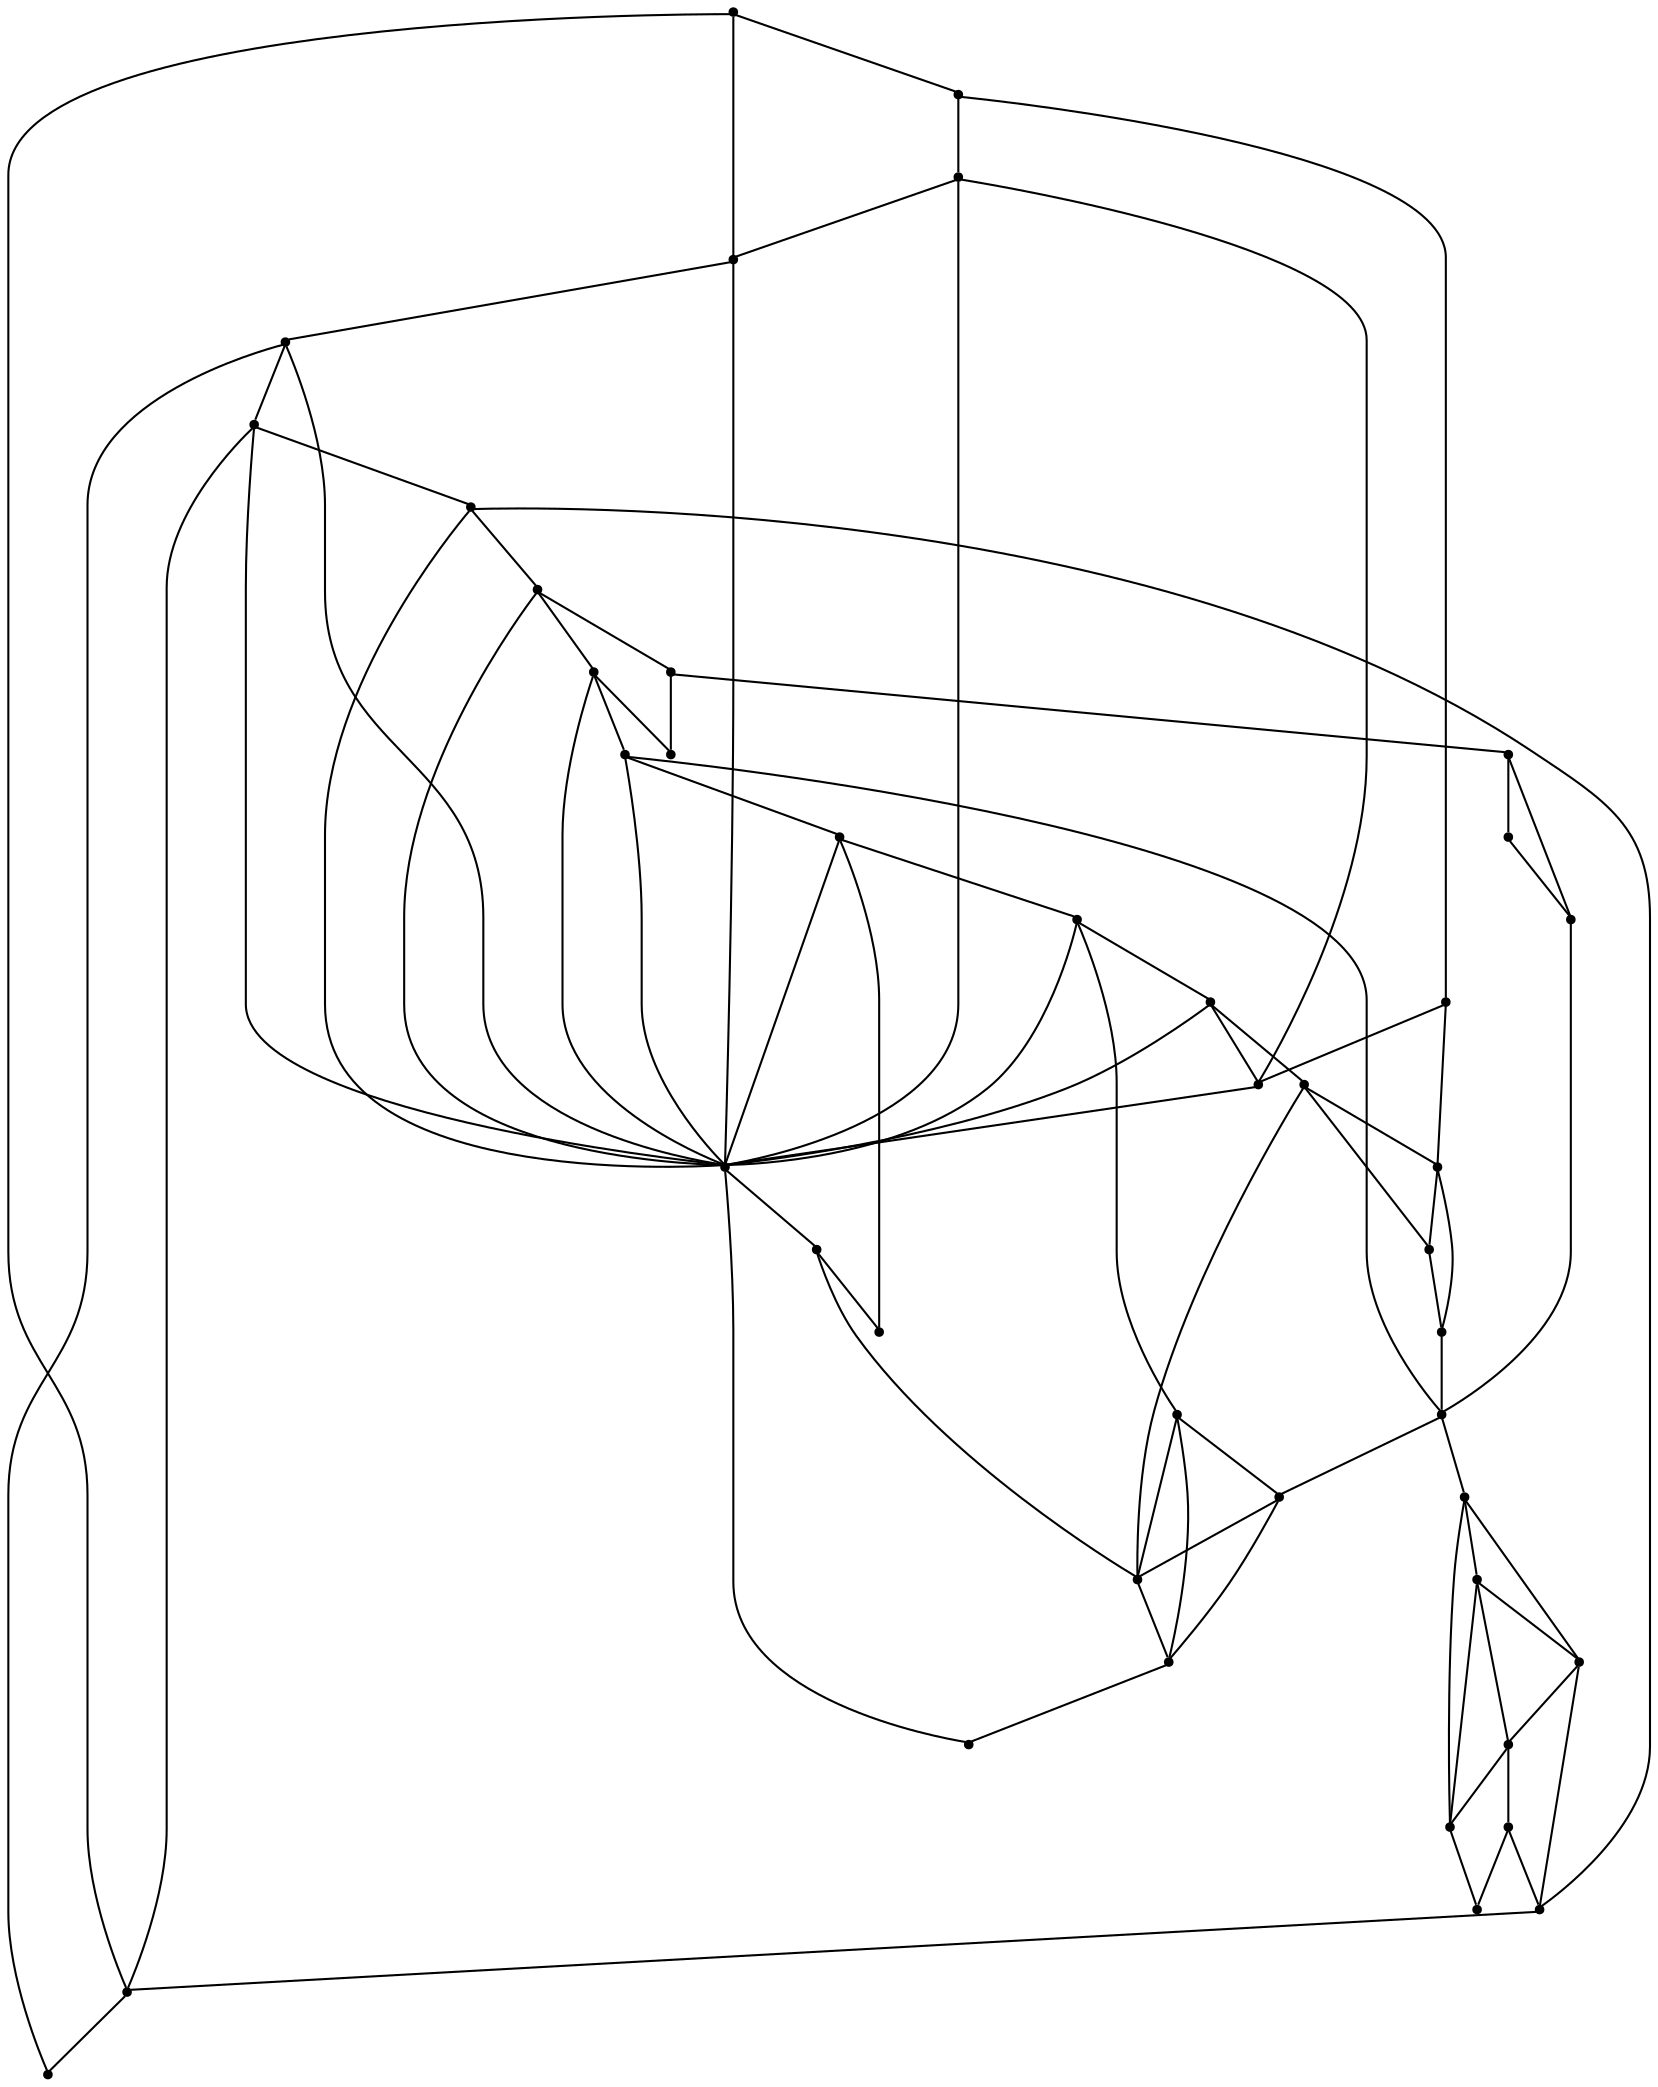 graph {
  node [shape=point,comment="{\"directed\":false,\"doi\":\"10.1007/978-3-031-49275-4_6\",\"figure\":\"9 (3)\"}"]

  v0 [pos="1058.4686215034703,431.88611489231084"]
  v1 [pos="950.1180274049758,331.8714076396276"]
  v2 [pos="1020.8334508555645,471.2460999977769"]
  v3 [pos="997.0380290688322,478.2097094520311"]
  v4 [pos="1033.5354916443916,437.061894305877"]
  v5 [pos="993.933324574732,410.27471141142814"]
  v6 [pos="750.0861613769855,340.2059665773511"]
  v7 [pos="880.7903257880171,705.2096936009339"]
  v8 [pos="850.1020943909806,723.595677712637"]
  v9 [pos="950.1180274049758,556.9044989581648"]
  v10 [pos="999.9551318336191,444.0379669372535"]
  v11 [pos="885.7535925545916,726.5670008788506"]
  v12 [pos="823.956269817985,699.1795506780959"]
  v13 [pos="766.7179822766473,530.6631523515687"]
  v14 [pos="746.1855365556651,538.9852481121698"]
  v15 [pos="780.9119345215025,509.52662135410674"]
  v16 [pos="950.1180274049757,731.9302366503606"]
  v17 [pos="781.9454370743465,492.37830703582904"]
  v18 [pos="771.8437810388576,471.20845611585605"]
  v19 [pos="757.0997889809155,460.90293473891063"]
  v20 [pos="743.8893587925938,457.9524683180856"]
  v21 [pos="741.751500292486,498.56259434255446"]
  v22 [pos="866.7714165599798,623.5809704599537"]
  v23 [pos="701.8743292133873,506.5387654019145"]
  v24 [pos="712.9958639832284,527.3169164694675"]
  v25 [pos="727.8534408522835,460.344380923382"]
  v26 [pos="712.9958639832284,469.80825631873176"]
  v27 [pos="702.799477102474,486.87746761486505"]
  v28 [pos="683.4088727009887,556.9044989581648"]
  v29 [pos="658.4048894474898,515.2317042695469"]
  v30 [pos="625.0662451094915,623.5809704599537"]
  v31 [pos="658.4048894474898,665.2537651485718"]
  v32 [pos="1041.7992993344715,498.56259434255446"]
  v33 [pos="925.114044151477,415.2169970168636"]
  v34 [pos="900.1100608979782,448.55523276775807"]
  v35 [pos="883.440738728979,406.88243807914"]
  v36 [pos="800.0941278839831,573.573616833612"]
  v37 [pos="833.4327722219814,415.2169970168636"]
  v38 [pos="850.1020943909806,481.89347646710735"]
  v39 [pos="708.4128559544876,406.88243807914"]
  v40 [pos="691.7435337854884,623.5809704599537"]
  v41 [pos="658.4048894474898,473.5589095809288"]
  v42 [pos="633.4009061939912,390.2133202036928"]

  v0 -- v1 [id="-1",pos="1058.4686215034703,431.88611489231084 1058.4686374005748,387.43377735483284 1022.3504161481658,354.0955416039384 950.1180274049758,331.8714076396276"]
  v30 -- v40 [id="-2",pos="625.0662451094915,623.5809704599537 691.7435337854884,623.5809704599537 691.7435337854884,623.5809704599537 691.7435337854884,623.5809704599537"]
  v30 -- v31 [id="-3",pos="625.0662451094915,623.5809704599537 658.4048894474898,665.2537651485718 658.4048894474898,665.2537651485718 658.4048894474898,665.2537651485718"]
  v42 -- v6 [id="-4",pos="633.4009061939912,390.2133202036928 750.0861613769855,340.2059665773511 750.0861613769855,340.2059665773511 750.0861613769855,340.2059665773511"]
  v42 -- v41 [id="-5",pos="633.4009061939912,390.2133202036928 658.4048894474898,473.5589095809288 658.4048894474898,473.5589095809288 658.4048894474898,473.5589095809288"]
  v42 -- v26 [id="-6",pos="633.4009061939912,390.2133202036928 712.9958639832284,469.80825631873176 712.9958639832284,469.80825631873176 712.9958639832284,469.80825631873176"]
  v26 -- v21 [id="-7",pos="712.9958639832284,469.80825631873176 741.751500292486,498.56259434255446 741.751500292486,498.56259434255446 741.751500292486,498.56259434255446"]
  v29 -- v23 [id="-8",pos="658.4048894474898,515.2317042695469 701.8743292133873,506.5387654019145 701.8743292133873,506.5387654019145 701.8743292133873,506.5387654019145"]
  v23 -- v21 [id="-9",pos="701.8743292133873,506.5387654019145 741.751500292486,498.56259434255446 741.751500292486,498.56259434255446 741.751500292486,498.56259434255446"]
  v41 -- v29 [id="-10",pos="658.4048894474898,473.5589095809288 658.4048894474898,515.2317042695469 658.4048894474898,515.2317042695469 658.4048894474898,515.2317042695469"]
  v41 -- v27 [id="-11",pos="658.4048894474898,473.5589095809288 702.799477102474,486.87746761486505 702.799477102474,486.87746761486505 702.799477102474,486.87746761486505"]
  v27 -- v21 [id="-12",pos="702.799477102474,486.87746761486505 741.751500292486,498.56259434255446 741.751500292486,498.56259434255446 741.751500292486,498.56259434255446"]
  v28 -- v30 [id="-13",pos="683.4088727009887,556.9044989581648 625.0662451094915,623.5809704599537 625.0662451094915,623.5809704599537 625.0662451094915,623.5809704599537"]
  v40 -- v31 [id="-14",pos="691.7435337854884,623.5809704599537 658.4048894474898,665.2537651485718 658.4048894474898,665.2537651485718 658.4048894474898,665.2537651485718"]
  v40 -- v28 [id="-15",pos="691.7435337854884,623.5809704599537 683.4088727009887,556.9044989581648 683.4088727009887,556.9044989581648 683.4088727009887,556.9044989581648"]
  v21 -- v15 [id="-16",pos="741.751500292486,498.56259434255446 780.9119345215025,509.52662135410674 780.9119345215025,509.52662135410674 780.9119345215025,509.52662135410674"]
  v15 -- v9 [id="-17",pos="780.9119345215025,509.52662135410674 950.1180274049758,556.9044989581648 950.1180274049758,556.9044989581648 950.1180274049758,556.9044989581648"]
  v21 -- v17 [id="-18",pos="741.751500292486,498.56259434255446 781.9454370743465,492.37830703582904 781.9454370743465,492.37830703582904 781.9454370743465,492.37830703582904"]
  v17 -- v38 [id="-19",pos="781.9454370743465,492.37830703582904 850.1020943909806,481.89347646710735 850.1020943909806,481.89347646710735 850.1020943909806,481.89347646710735"]
  v21 -- v13 [id="-20",pos="741.751500292486,498.56259434255446 766.7179822766473,530.6631523515687 766.7179822766473,530.6631523515687 766.7179822766473,530.6631523515687"]
  v13 -- v36 [id="-21",pos="766.7179822766473,530.6631523515687 800.0941278839831,573.573616833612 800.0941278839831,573.573616833612 800.0941278839831,573.573616833612"]
  v21 -- v20 [id="-22",pos="741.751500292486,498.56259434255446 743.8893587925938,457.9524683180856 743.8893587925938,457.9524683180856 743.8893587925938,457.9524683180856"]
  v20 -- v6 [id="-23",pos="743.8893587925938,457.9524683180856 750.0861613769855,340.2059665773511 750.0861613769855,340.2059665773511 750.0861613769855,340.2059665773511"]
  v21 -- v24 [id="-24",pos="741.751500292486,498.56259434255446 712.9958639832284,527.3169164694675 712.9958639832284,527.3169164694675 712.9958639832284,527.3169164694675"]
  v24 -- v28 [id="-25",pos="712.9958639832284,527.3169164694675 683.4088727009887,556.9044989581648 683.4088727009887,556.9044989581648 683.4088727009887,556.9044989581648"]
  v21 -- v18 [id="-26",pos="741.751500292486,498.56259434255446 771.8437810388576,471.20845611585605 771.8437810388576,471.20845611585605 771.8437810388576,471.20845611585605"]
  v18 -- v37 [id="-27",pos="771.8437810388576,471.20845611585605 833.4327722219814,415.2169970168636 833.4327722219814,415.2169970168636 833.4327722219814,415.2169970168636"]
  v21 -- v25 [id="-28",pos="741.751500292486,498.56259434255446 727.8534408522835,460.344380923382 727.8534408522835,460.344380923382 727.8534408522835,460.344380923382"]
  v25 -- v39 [id="-29",pos="727.8534408522835,460.344380923382 708.4128559544876,406.88243807914 708.4128559544876,406.88243807914 708.4128559544876,406.88243807914"]
  v6 -- v39 [id="-30",pos="750.0861613769855,340.2059665773511 708.4128559544876,406.88243807914 708.4128559544876,406.88243807914 708.4128559544876,406.88243807914"]
  v37 -- v38 [id="-31",pos="833.4327722219814,415.2169970168636 850.1020943909806,481.89347646710735 850.1020943909806,481.89347646710735 850.1020943909806,481.89347646710735"]
  v37 -- v35 [id="-32",pos="833.4327722219814,415.2169970168636 883.440738728979,406.88243807914 883.440738728979,406.88243807914 883.440738728979,406.88243807914"]
  v8 -- v11 [id="-33",pos="850.1020943909806,723.595677712637 885.7535925545916,726.5670008788506 885.7535925545916,726.5670008788506 885.7535925545916,726.5670008788506"]
  v11 -- v16 [id="-34",pos="885.7535925545916,726.5670008788506 950.1180274049757,731.9302366503606 950.1180274049757,731.9302366503606 950.1180274049757,731.9302366503606"]
  v22 -- v36 [id="-35",pos="866.7714165599798,623.5809704599537 800.0941278839831,573.573616833612 800.0941278839831,573.573616833612 800.0941278839831,573.573616833612"]
  v22 -- v8 [id="-36",pos="866.7714165599798,623.5809704599537 850.1020943909806,723.595677712637 850.1020943909806,723.595677712637 850.1020943909806,723.595677712637"]
  v35 -- v33 [id="-37",pos="883.440738728979,406.88243807914 925.114044151477,415.2169970168636 925.114044151477,415.2169970168636 925.114044151477,415.2169970168636"]
  v35 -- v34 [id="-38",pos="883.440738728979,406.88243807914 900.1100608979782,448.55523276775807 900.1100608979782,448.55523276775807 900.1100608979782,448.55523276775807"]
  v34 -- v9 [id="-39",pos="900.1100608979782,448.55523276775807 950.1180274049758,556.9044989581648 950.1180274049758,556.9044989581648 950.1180274049758,556.9044989581648"]
  v33 -- v34 [id="-40",pos="925.114044151477,415.2169970168636 900.1100608979782,448.55523276775807 900.1100608979782,448.55523276775807 900.1100608979782,448.55523276775807"]
  v10 -- v2 [id="-41",pos="999.9551318336191,444.0379669372535 1020.8334508555645,471.2460999977769 1020.8334508555645,471.2460999977769 1020.8334508555645,471.2460999977769"]
  v2 -- v32 [id="-42",pos="1020.8334508555645,471.2460999977769 1041.7992993344715,498.56259434255446 1041.7992993344715,498.56259434255446 1041.7992993344715,498.56259434255446"]
  v10 -- v4 [id="-43",pos="999.9551318336191,444.0379669372535 1033.5354916443916,437.061894305877 1033.5354916443916,437.061894305877 1033.5354916443916,437.061894305877"]
  v4 -- v0 [id="-44",pos="1033.5354916443916,437.061894305877 1058.4686215034703,431.88611489231084 1058.4686215034703,431.88611489231084 1058.4686215034703,431.88611489231084"]
  v0 -- v32 [id="-45",pos="1058.4686215034703,431.88611489231084 1041.7992993344715,498.56259434255446 1041.7992993344715,498.56259434255446 1041.7992993344715,498.56259434255446"]
  v31 -- v9 [id="-46",pos="658.4048894474898,665.2537651485718 807.2119769045199,780.7207454348462 878.0565961227666,797.3898633102934 948.9012153410131,795.3062235758625 1019.7458345592596,793.2225838414316 1090.5904537775061,772.3861864971226 950.1180274049758,556.9044989581648"]
  v29 -- v30 [id="-47",pos="658.4048894474898,515.2317042695469 613.9520230076856,548.5699400204412 602.841854667508,584.6877504140148 625.0662451094915,623.5809704599537"]
  v27 -- v23 [id="-48",pos="702.799477102474,486.87746761486505 701.6784804405677,490.5743416943402 701.082526236213,494.4988303753569 701.082526236213,498.56258639409964 701.082526236213,501.2936829751633 701.3516993966317,503.9618770225004 701.8743292133873,506.5387654019145"]
  v27 -- v26 [id="-49",pos="702.799477102474,486.87746761486505 704.7440797995607,480.3419081353993 708.2969655123383,474.5021993015515 712.9958639832284,469.80825631873176"]
  v25 -- v20 [id="-50",pos="727.8534408522835,460.344380923382 732.1865542032504,458.75453116387905 736.8684959193522,457.8940948660529 743.8893587925938,457.9524683180856"]
  v14 -- v24 [id="-51",pos="746.1855365556651,538.9852481121698 730.5203470412364,539.2310779221463 720.3529255966049,534.6791895323438 712.9958639832284,527.3169164694675"]
  v24 -- v23 [id="-52",pos="712.9958639832284,527.3169164694675 707.4237729403355,521.7498183067825 703.4623121802993,514.5720218365127 701.8743292133873,506.5387654019145"]
  v26 -- v25 [id="-53",pos="712.9958639832284,469.80825631873176 717.15305784369,465.6458589082704 722.2099825784439,462.3829565559863 727.8534408522835,460.344380923382"]
  v21 -- v22 [id="-54",pos="741.751500292486,498.56259434255446 800.0941437810875,531.900822144994 883.4407546260834,573.573616833612 866.7714165599798,623.5809704599537"]
  v21 -- v16 [id="-55",pos="741.751500292486,498.56259434255446 716.7475329360915,565.2390578958884 720.9148634783413,631.9155293976773 754.2535078163397,684.0065227584498 787.592152154338,736.0975161192224 850.102110288085,773.6030313389786 950.1180274049757,731.9302366503606"]
  v21 -- v14 [id="-56",pos="741.751500292486,498.56259434255446 742.5694324776308,512.4707519598142 744.0499406397344,525.9572824045417 746.1855365556651,538.9852481121698"]
  v12 -- v8 [id="-57",pos="823.956269817985,699.1795506780959 832.0680743182841,707.6912567950412 840.7868690182036,715.8332657499755 850.1020943909806,723.595677712637"]
  v21 -- v19 [id="-58",pos="741.751500292486,498.56259434255446 746.4296965664,485.19589120472915 751.5500504302213,472.63310584210717 757.0997889809155,460.90293473891063"]
  v19 -- v1 [id="-59",pos="757.0997889809155,460.90293473891063 797.7960554438027,374.8714226119938 862.1321365453283,331.8714076396276 950.1180274049758,331.8714076396276"]
  v20 -- v19 [id="-60",pos="743.8893587925938,457.9524683180856 747.1844971384576,457.8940948660529 752.3685550658894,458.9592626753573 757.0997889809155,460.90293473891063"]
  v19 -- v18 [id="-61",pos="757.0997889809155,460.90293473891063 762.7696475415964,463.2027391240574 767.7952172565535,466.75326495437935 771.8437810388576,471.20845611585605"]
  v18 -- v17 [id="-62",pos="771.8437810388576,471.20845611585605 777.1039898338712,476.987594650142 780.7190186627431,484.28999339717484 781.9454370743465,492.37830703582904"]
  v17 -- v15 [id="-63",pos="781.9454370743465,492.37830703582904 782.2608506191858,494.3931803734946 782.4205061429676,496.45922859489906 782.4205061429676,498.56258639409964 782.4205061429675,502.3633940014063 781.8991801131016,506.0423739787773 780.9119345215025,509.52662135410674"]
  v14 -- v12 [id="-64",pos="746.1855365556651,538.9852481121698 756.5716383649658,602.2932935216522 782.4897234806197,655.6757845615027 823.956269817985,699.1795506780959"]
  v15 -- v13 [id="-65",pos="780.9119345215025,509.52662135410674 778.5516326826539,518.0227050355694 773.4928718670647,525.391988307664 766.7179822766473,530.6631523515687"]
  v13 -- v14 [id="-66",pos="766.7179822766473,530.6631523515687 759.8299690636804,536.0337949465368 751.1643350933439,539.2310779221464 746.1855365556651,538.9852481121698"]
  v12 -- v11 [id="-67",pos="823.956269817985,699.1795506780959 817.9849972238771,705.5721971081705 814.3297464395348,714.1568811130682 814.3297464395348,723.595677712637 814.3297464395348,743.3527384830865 830.3448073788403,759.3676031472434 850.102110288085,759.3676031472434 869.8594131973298,759.3676031472434 885.8744741366353,743.3527384830865 885.7535925545916,726.5670008788506"]
  v12 -- v7 [id="-68",pos="823.956269817985,699.1795506780959 830.4860345854192,692.1918453837854 839.7837196585128,687.8237522780306 850.102110288085,687.8237522780306 863.1346655951893,687.8237522780306 874.5389161069527,694.7920566097262 880.7903257880171,705.2096936009339"]
  v7 -- v11 [id="-69",pos="880.7903257880171,705.2096936009339 884.0191266662556,710.5798813814022 885.8744741366353,716.8710125267196 885.7535925545916,726.5670008788506"]
  v28 -- v8 [id="-70",pos="683.4088727009887,556.9044989581648 716.7475329360915,640.250088335401 772.3105836131779,695.8124262567869 850.1020943909806,723.595677712637"]
  v9 -- v3 [id="-71",pos="950.1180274049758,556.9044989581648 975.1743181242765,531.8485312171642 990.8148395402993,505.61560872492646 997.0380290688322,478.2097094520311"]
  v3 -- v10 [id="-72",pos="997.0380290688322,478.2097094520311 999.5813849645974,467.0133775174103 1000.5532198012654,455.6247831362318 999.9551318336191,444.0379669372535"]
  v10 -- v5 [id="-73",pos="999.9551318336191,444.0379669372535 999.3840081575702,432.97815476910705 997.3815234896014,421.73744079743915 993.933324574732,410.27471141142814"]
  v5 -- v1 [id="-74",pos="993.933324574732,410.27471141142814 986.3482581055348,385.04530504299055 971.7383865208126,358.89650544856227 950.1180274049758,331.8714076396276"]
  v9 -- v7 [id="-75",pos="950.1180274049758,556.9044989581648 964.5602746618326,614.6727164008412 941.4644385703748,664.0982011722233 880.7903257880171,705.2096936009339"]
  v7 -- v8 [id="-76",pos="880.7903257880171,705.2096936009339 871.4803725808595,711.519320921884 861.237564334319,717.6566561865493 850.1020943909806,723.595677712637"]
  v1 -- v6 [id="-77",pos="950.1180274049758,331.8714076396276 894.5549926249938,287.4190701021496 827.877703948997,290.1986129510095 750.0861613769855,340.2059665773511"]
  v5 -- v3 [id="-78",pos="993.933324574732,410.27471141142814 977.8605301042564,413.1186901606078 965.6580351727646,427.15444368750855 965.6580351727646,444.0379669372535 965.6580351727646,462.97824449271377 981.0146380468083,478.33465916144746 997.0380290688322,478.2097094520311"]
  v5 -- v4 [id="-79",pos="993.933324574732,410.27471141142814 995.8838505896081,409.9223595069815 997.8983682178169,409.74127471305974 999.9551477307235,409.7412747130596 1016.5045878764053,409.7412747130596 1030.3178774175465,421.46520212202574 1033.5354916443916,437.061894305877"]
  v4 -- v2 [id="-80",pos="1033.5354916443916,437.061894305877 1034.0075251981916,439.3130017708668 1034.2522602886825,441.6469267031564 1034.2522602886825,444.0379669372535 1034.2522602886825,455.121275455198 1028.993767041098,464.97737773848905 1020.8334508555645,471.2460999977769"]
  v2 -- v3 [id="-81",pos="1020.8334508555645,471.2460999977769 1015.0525497570945,475.6920846832388 1007.8122130617639,478.33465916144746 997.0380290688322,478.2097094520311"]
}